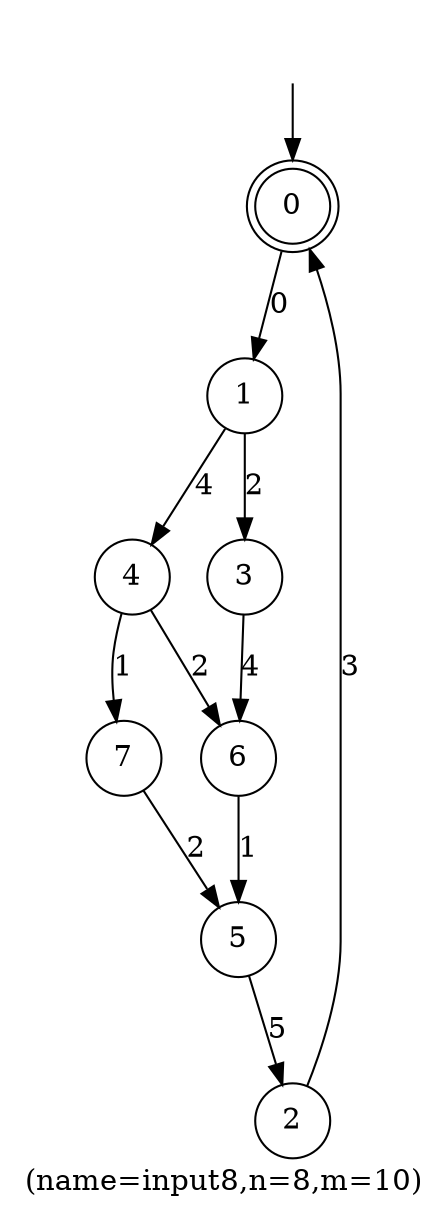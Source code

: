 digraph input8{
	label="(name=input8,n=8,m=10)";
	_nil [style = "invis"];
	node [shape = doublecircle]; 0;
	node [shape = circle];
	_nil -> 0;
	0->1[label="0"];
	4->7[label="1"];
	6->5[label="1"];
	1->3[label="2"];
	4->6[label="2"];
	7->5[label="2"];
	2->0[label="3"];
	1->4[label="4"];
	3->6[label="4"];
	5->2[label="5"];
}
